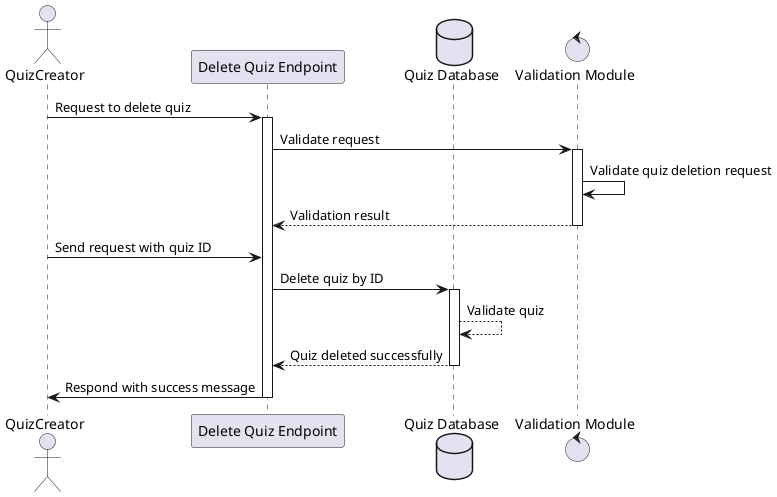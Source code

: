@startuml
actor QuizCreator as QC
participant "Delete Quiz Endpoint" as DeleteQuizEndpoint
database "Quiz Database" as QuizDB
control "Validation Module" as ValidationModule

QC -> DeleteQuizEndpoint: Request to delete quiz
activate DeleteQuizEndpoint
DeleteQuizEndpoint -> ValidationModule: Validate request
activate ValidationModule
ValidationModule -> ValidationModule: Validate quiz deletion request
ValidationModule --> DeleteQuizEndpoint: Validation result
deactivate ValidationModule
QC -> DeleteQuizEndpoint: Send request with quiz ID
DeleteQuizEndpoint -> QuizDB: Delete quiz by ID
activate QuizDB
QuizDB --> QuizDB: Validate quiz
QuizDB --> DeleteQuizEndpoint: Quiz deleted successfully
deactivate QuizDB
DeleteQuizEndpoint -> QC: Respond with success message
deactivate DeleteQuizEndpoint
@enduml
